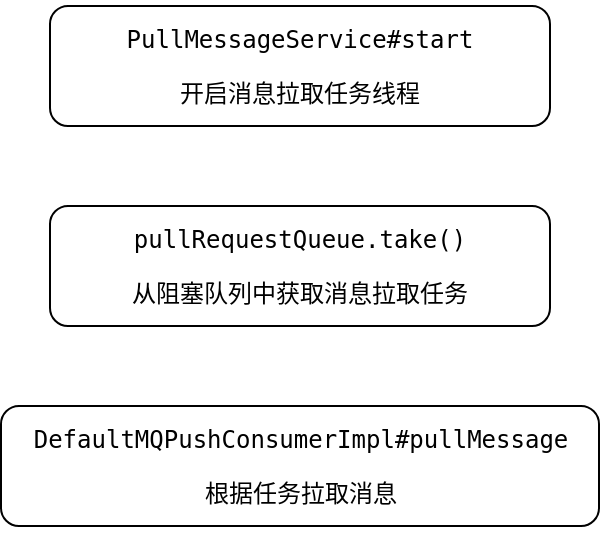 <mxfile version="14.6.11" type="github">
  <diagram id="fhXGfms5IDuIGhwLgxV9" name="Page-1">
    <mxGraphModel dx="946" dy="536" grid="1" gridSize="10" guides="1" tooltips="1" connect="1" arrows="1" fold="1" page="1" pageScale="1" pageWidth="827" pageHeight="1169" math="0" shadow="0">
      <root>
        <mxCell id="0" />
        <mxCell id="1" parent="0" />
        <mxCell id="FvoPV2rf9jrxFcOhJpx_-1" value="&lt;pre&gt;PullMessageService#start&lt;/pre&gt;&lt;pre&gt;开启消息拉取任务线程&lt;/pre&gt;" style="rounded=1;whiteSpace=wrap;html=1;" vertex="1" parent="1">
          <mxGeometry x="121" y="80" width="250" height="60" as="geometry" />
        </mxCell>
        <mxCell id="FvoPV2rf9jrxFcOhJpx_-2" value="&lt;pre&gt;pullRequestQueue.take()&lt;br&gt;&lt;/pre&gt;&lt;pre&gt;从阻塞队列中获取消息拉取任务&lt;/pre&gt;" style="rounded=1;whiteSpace=wrap;html=1;" vertex="1" parent="1">
          <mxGeometry x="121" y="180" width="250" height="60" as="geometry" />
        </mxCell>
        <mxCell id="FvoPV2rf9jrxFcOhJpx_-3" value="&lt;pre&gt;DefaultMQPushConsumerImpl#pullMessage&lt;br&gt;&lt;/pre&gt;&lt;pre&gt;根据任务拉取消息&lt;/pre&gt;" style="rounded=1;whiteSpace=wrap;html=1;" vertex="1" parent="1">
          <mxGeometry x="96.5" y="280" width="299" height="60" as="geometry" />
        </mxCell>
      </root>
    </mxGraphModel>
  </diagram>
</mxfile>
